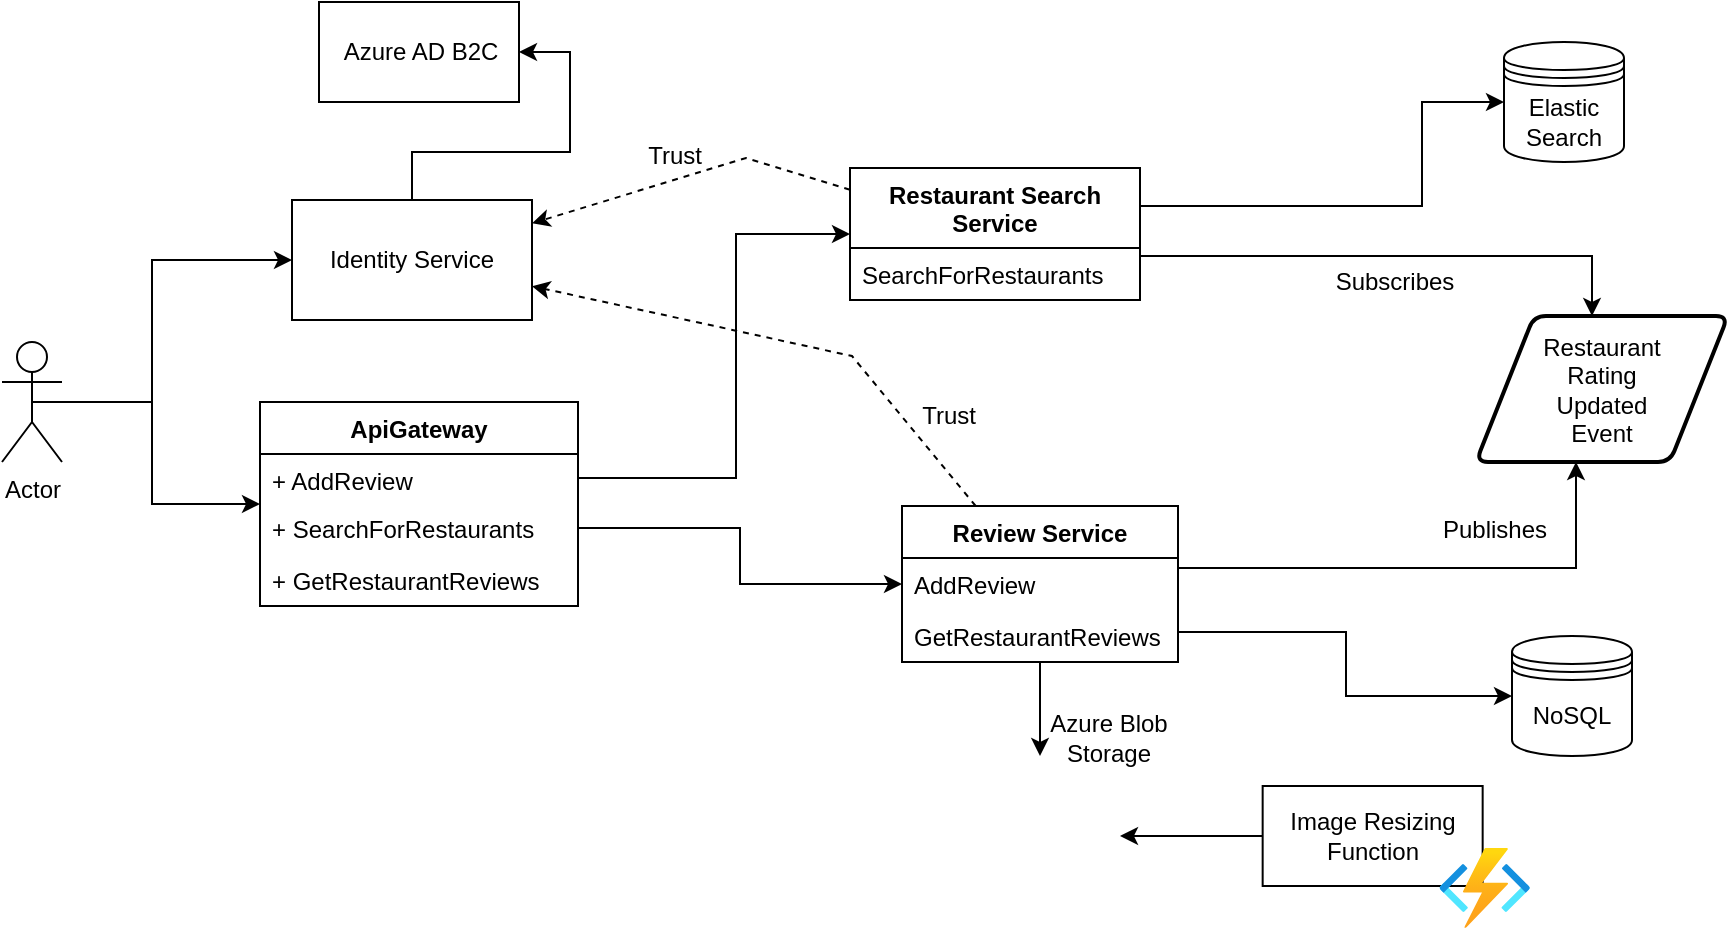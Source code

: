 <mxfile version="15.8.6" type="device"><diagram id="C5RBs43oDa-KdzZeNtuy" name="Page-1"><mxGraphModel dx="982" dy="946" grid="0" gridSize="10" guides="1" tooltips="1" connect="1" arrows="1" fold="1" page="0" pageScale="1" pageWidth="827" pageHeight="1169" math="0" shadow="0"><root><mxCell id="WIyWlLk6GJQsqaUBKTNV-0"/><mxCell id="WIyWlLk6GJQsqaUBKTNV-1" parent="WIyWlLk6GJQsqaUBKTNV-0"/><mxCell id="ZyVSjusQhYMja0uo_KOg-2" value="Azure AD B2C" style="html=1;dashed=0;whitespace=wrap;" parent="WIyWlLk6GJQsqaUBKTNV-1" vertex="1"><mxGeometry x="194.5" y="-127" width="100" height="50" as="geometry"/></mxCell><mxCell id="ZyVSjusQhYMja0uo_KOg-12" style="edgeStyle=orthogonalEdgeStyle;rounded=0;orthogonalLoop=1;jettySize=auto;html=1;exitX=0.5;exitY=0.5;exitDx=0;exitDy=0;exitPerimeter=0;" parent="WIyWlLk6GJQsqaUBKTNV-1" source="ZyVSjusQhYMja0uo_KOg-3" target="ZyVSjusQhYMja0uo_KOg-15" edge="1"><mxGeometry relative="1" as="geometry"><mxPoint x="161" y="205" as="targetPoint"/><Array as="points"><mxPoint x="111" y="73"/><mxPoint x="111" y="124"/></Array></mxGeometry></mxCell><mxCell id="ZyVSjusQhYMja0uo_KOg-13" style="edgeStyle=orthogonalEdgeStyle;rounded=0;orthogonalLoop=1;jettySize=auto;html=1;exitX=0.5;exitY=0.5;exitDx=0;exitDy=0;exitPerimeter=0;" parent="WIyWlLk6GJQsqaUBKTNV-1" source="ZyVSjusQhYMja0uo_KOg-3" target="2AmJGCTakGOzrcJNWRxJ-0" edge="1"><mxGeometry relative="1" as="geometry"><Array as="points"><mxPoint x="111" y="73"/><mxPoint x="111" y="2"/></Array></mxGeometry></mxCell><mxCell id="ZyVSjusQhYMja0uo_KOg-3" value="Actor" style="shape=umlActor;verticalLabelPosition=bottom;verticalAlign=top;html=1;outlineConnect=0;" parent="WIyWlLk6GJQsqaUBKTNV-1" vertex="1"><mxGeometry x="36" y="43" width="30" height="60" as="geometry"/></mxCell><mxCell id="ZyVSjusQhYMja0uo_KOg-15" value="ApiGateway" style="swimlane;fontStyle=1;align=center;verticalAlign=top;childLayout=stackLayout;horizontal=1;startSize=26;horizontalStack=0;resizeParent=1;resizeParentMax=0;resizeLast=0;collapsible=1;marginBottom=0;" parent="WIyWlLk6GJQsqaUBKTNV-1" vertex="1"><mxGeometry x="165" y="73" width="159" height="102" as="geometry"/></mxCell><mxCell id="ZyVSjusQhYMja0uo_KOg-18" value="+ AddReview" style="text;strokeColor=none;fillColor=none;align=left;verticalAlign=top;spacingLeft=4;spacingRight=4;overflow=hidden;rotatable=0;points=[[0,0.5],[1,0.5]];portConstraint=eastwest;fontStyle=0" parent="ZyVSjusQhYMja0uo_KOg-15" vertex="1"><mxGeometry y="26" width="159" height="24" as="geometry"/></mxCell><mxCell id="ZyVSjusQhYMja0uo_KOg-19" value="+ SearchForRestaurants" style="text;strokeColor=none;fillColor=none;align=left;verticalAlign=top;spacingLeft=4;spacingRight=4;overflow=hidden;rotatable=0;points=[[0,0.5],[1,0.5]];portConstraint=eastwest;" parent="ZyVSjusQhYMja0uo_KOg-15" vertex="1"><mxGeometry y="50" width="159" height="26" as="geometry"/></mxCell><mxCell id="ZyVSjusQhYMja0uo_KOg-73" value="+ GetRestaurantReviews" style="text;strokeColor=none;fillColor=none;align=left;verticalAlign=top;spacingLeft=4;spacingRight=4;overflow=hidden;rotatable=0;points=[[0,0.5],[1,0.5]];portConstraint=eastwest;" parent="ZyVSjusQhYMja0uo_KOg-15" vertex="1"><mxGeometry y="76" width="159" height="26" as="geometry"/></mxCell><mxCell id="ZyVSjusQhYMja0uo_KOg-24" value="Trust" style="text;html=1;align=center;verticalAlign=middle;resizable=0;points=[];autosize=1;strokeColor=none;fillColor=none;" parent="WIyWlLk6GJQsqaUBKTNV-1" vertex="1"><mxGeometry x="489" y="70" width="40" height="20" as="geometry"/></mxCell><mxCell id="2AmJGCTakGOzrcJNWRxJ-13" value="Trust" style="text;html=1;align=center;verticalAlign=middle;resizable=0;points=[];autosize=1;strokeColor=none;fillColor=none;" vertex="1" parent="WIyWlLk6GJQsqaUBKTNV-1"><mxGeometry x="352" y="-60" width="40" height="20" as="geometry"/></mxCell><mxCell id="ZyVSjusQhYMja0uo_KOg-28" value="" style="html=1;labelBackgroundColor=#ffffff;startArrow=none;startFill=0;startSize=6;endArrow=classic;endFill=1;endSize=6;jettySize=auto;orthogonalLoop=1;strokeWidth=1;dashed=1;fontSize=14;rounded=0;" parent="WIyWlLk6GJQsqaUBKTNV-1" source="2AmJGCTakGOzrcJNWRxJ-25" target="2AmJGCTakGOzrcJNWRxJ-0" edge="1"><mxGeometry width="60" height="60" relative="1" as="geometry"><mxPoint x="483" y="-29.556" as="sourcePoint"/><mxPoint x="300" y="80" as="targetPoint"/><Array as="points"><mxPoint x="408" y="-49"/></Array></mxGeometry></mxCell><mxCell id="2AmJGCTakGOzrcJNWRxJ-12" value="" style="html=1;labelBackgroundColor=#ffffff;startArrow=none;startFill=0;startSize=6;endArrow=classic;endFill=1;endSize=6;jettySize=auto;orthogonalLoop=1;strokeWidth=1;dashed=1;fontSize=14;rounded=0;" edge="1" parent="WIyWlLk6GJQsqaUBKTNV-1" source="2AmJGCTakGOzrcJNWRxJ-20" target="2AmJGCTakGOzrcJNWRxJ-0"><mxGeometry width="60" height="60" relative="1" as="geometry"><mxPoint x="523.33" y="129" as="sourcePoint"/><mxPoint x="275" y="-115.03" as="targetPoint"/><Array as="points"><mxPoint x="461" y="50"/></Array></mxGeometry></mxCell><mxCell id="ZyVSjusQhYMja0uo_KOg-57" value="" style="shape=image;html=1;verticalAlign=top;verticalLabelPosition=bottom;labelBackgroundColor=#ffffff;imageAspect=0;aspect=fixed;image=https://cdn2.iconfinder.com/data/icons/competitive-strategy-and-corporate-training/512/198_Binary_code_coding_data_document_app_development-128.png;fillColor=none;" parent="WIyWlLk6GJQsqaUBKTNV-1" vertex="1"><mxGeometry x="515" y="250" width="80" height="80" as="geometry"/></mxCell><mxCell id="ZyVSjusQhYMja0uo_KOg-59" value="Azure Blob&lt;br&gt;Storage" style="text;html=1;align=center;verticalAlign=middle;resizable=0;points=[];autosize=1;strokeColor=none;fillColor=none;" parent="WIyWlLk6GJQsqaUBKTNV-1" vertex="1"><mxGeometry x="554" y="226" width="70" height="30" as="geometry"/></mxCell><mxCell id="jEnnccGFBxhlYHND2FZQ-5" style="edgeStyle=orthogonalEdgeStyle;rounded=0;orthogonalLoop=1;jettySize=auto;html=1;" parent="WIyWlLk6GJQsqaUBKTNV-1" source="jEnnccGFBxhlYHND2FZQ-4" target="ZyVSjusQhYMja0uo_KOg-57" edge="1"><mxGeometry relative="1" as="geometry"><Array as="points"/></mxGeometry></mxCell><mxCell id="jEnnccGFBxhlYHND2FZQ-4" value="Image Resizing&lt;br&gt;Function" style="html=1;" parent="WIyWlLk6GJQsqaUBKTNV-1" vertex="1"><mxGeometry x="666.33" y="265" width="110" height="50" as="geometry"/></mxCell><mxCell id="jEnnccGFBxhlYHND2FZQ-6" value="" style="aspect=fixed;html=1;points=[];align=center;image;fontSize=12;image=img/lib/azure2/iot/Function_Apps.svg;" parent="WIyWlLk6GJQsqaUBKTNV-1" vertex="1"><mxGeometry x="754.67" y="296" width="45.33" height="40" as="geometry"/></mxCell><mxCell id="2AmJGCTakGOzrcJNWRxJ-1" style="edgeStyle=orthogonalEdgeStyle;rounded=0;orthogonalLoop=1;jettySize=auto;html=1;" edge="1" parent="WIyWlLk6GJQsqaUBKTNV-1" source="2AmJGCTakGOzrcJNWRxJ-0" target="ZyVSjusQhYMja0uo_KOg-2"><mxGeometry relative="1" as="geometry"><Array as="points"><mxPoint x="241" y="-52"/><mxPoint x="320" y="-52"/><mxPoint x="320" y="-102"/></Array></mxGeometry></mxCell><mxCell id="2AmJGCTakGOzrcJNWRxJ-0" value="Identity Service" style="whiteSpace=wrap;html=1;" vertex="1" parent="WIyWlLk6GJQsqaUBKTNV-1"><mxGeometry x="181" y="-28" width="120" height="60" as="geometry"/></mxCell><mxCell id="2AmJGCTakGOzrcJNWRxJ-7" style="edgeStyle=orthogonalEdgeStyle;rounded=0;orthogonalLoop=1;jettySize=auto;html=1;" edge="1" parent="WIyWlLk6GJQsqaUBKTNV-1" source="2AmJGCTakGOzrcJNWRxJ-20" target="2AmJGCTakGOzrcJNWRxJ-5"><mxGeometry relative="1" as="geometry"><mxPoint x="607" y="159" as="sourcePoint"/><Array as="points"><mxPoint x="708" y="188"/><mxPoint x="708" y="220"/></Array></mxGeometry></mxCell><mxCell id="2AmJGCTakGOzrcJNWRxJ-9" style="edgeStyle=orthogonalEdgeStyle;rounded=0;orthogonalLoop=1;jettySize=auto;html=1;" edge="1" parent="WIyWlLk6GJQsqaUBKTNV-1" source="2AmJGCTakGOzrcJNWRxJ-20" target="ZyVSjusQhYMja0uo_KOg-57"><mxGeometry relative="1" as="geometry"><mxPoint x="547" y="189" as="sourcePoint"/></mxGeometry></mxCell><mxCell id="2AmJGCTakGOzrcJNWRxJ-16" style="edgeStyle=orthogonalEdgeStyle;rounded=0;orthogonalLoop=1;jettySize=auto;html=1;" edge="1" parent="WIyWlLk6GJQsqaUBKTNV-1" source="2AmJGCTakGOzrcJNWRxJ-20" target="2AmJGCTakGOzrcJNWRxJ-15"><mxGeometry relative="1" as="geometry"><mxPoint x="607" y="173" as="sourcePoint"/><Array as="points"><mxPoint x="823" y="156"/></Array></mxGeometry></mxCell><mxCell id="2AmJGCTakGOzrcJNWRxJ-6" style="edgeStyle=orthogonalEdgeStyle;rounded=0;orthogonalLoop=1;jettySize=auto;html=1;" edge="1" parent="WIyWlLk6GJQsqaUBKTNV-1" source="2AmJGCTakGOzrcJNWRxJ-25" target="2AmJGCTakGOzrcJNWRxJ-4"><mxGeometry relative="1" as="geometry"><mxPoint x="603" y="-14" as="sourcePoint"/><Array as="points"><mxPoint x="746" y="-25"/></Array></mxGeometry></mxCell><mxCell id="2AmJGCTakGOzrcJNWRxJ-18" style="edgeStyle=orthogonalEdgeStyle;rounded=0;orthogonalLoop=1;jettySize=auto;html=1;" edge="1" parent="WIyWlLk6GJQsqaUBKTNV-1" source="2AmJGCTakGOzrcJNWRxJ-25" target="2AmJGCTakGOzrcJNWRxJ-15"><mxGeometry relative="1" as="geometry"><mxPoint x="603" y="-14" as="sourcePoint"/><Array as="points"><mxPoint x="831"/></Array></mxGeometry></mxCell><mxCell id="2AmJGCTakGOzrcJNWRxJ-4" value="Elastic&lt;br&gt;Search" style="shape=datastore;whiteSpace=wrap;html=1;" vertex="1" parent="WIyWlLk6GJQsqaUBKTNV-1"><mxGeometry x="787" y="-107" width="60" height="60" as="geometry"/></mxCell><mxCell id="2AmJGCTakGOzrcJNWRxJ-5" value="NoSQL" style="shape=datastore;whiteSpace=wrap;html=1;" vertex="1" parent="WIyWlLk6GJQsqaUBKTNV-1"><mxGeometry x="791" y="190" width="60" height="60" as="geometry"/></mxCell><mxCell id="2AmJGCTakGOzrcJNWRxJ-10" style="edgeStyle=orthogonalEdgeStyle;rounded=0;orthogonalLoop=1;jettySize=auto;html=1;" edge="1" parent="WIyWlLk6GJQsqaUBKTNV-1" source="ZyVSjusQhYMja0uo_KOg-19" target="2AmJGCTakGOzrcJNWRxJ-20"><mxGeometry relative="1" as="geometry"><mxPoint x="487" y="159" as="targetPoint"/></mxGeometry></mxCell><mxCell id="2AmJGCTakGOzrcJNWRxJ-11" style="edgeStyle=orthogonalEdgeStyle;rounded=0;orthogonalLoop=1;jettySize=auto;html=1;" edge="1" parent="WIyWlLk6GJQsqaUBKTNV-1" source="ZyVSjusQhYMja0uo_KOg-18" target="2AmJGCTakGOzrcJNWRxJ-25"><mxGeometry relative="1" as="geometry"><mxPoint x="483" y="-14" as="targetPoint"/><Array as="points"><mxPoint x="403" y="111"/><mxPoint x="403" y="-11"/></Array></mxGeometry></mxCell><mxCell id="2AmJGCTakGOzrcJNWRxJ-15" value="Restaurant&lt;br&gt;Rating&lt;br&gt;Updated&lt;br&gt;Event" style="shape=parallelogram;html=1;strokeWidth=2;perimeter=parallelogramPerimeter;whiteSpace=wrap;rounded=1;arcSize=12;size=0.23;" vertex="1" parent="WIyWlLk6GJQsqaUBKTNV-1"><mxGeometry x="773" y="30" width="126" height="73" as="geometry"/></mxCell><mxCell id="2AmJGCTakGOzrcJNWRxJ-17" value="Publishes" style="text;html=1;align=center;verticalAlign=middle;resizable=0;points=[];autosize=1;strokeColor=none;fillColor=none;" vertex="1" parent="WIyWlLk6GJQsqaUBKTNV-1"><mxGeometry x="751" y="128" width="62" height="18" as="geometry"/></mxCell><mxCell id="2AmJGCTakGOzrcJNWRxJ-19" value="Subscribes" style="text;html=1;align=center;verticalAlign=middle;resizable=0;points=[];autosize=1;strokeColor=none;fillColor=none;" vertex="1" parent="WIyWlLk6GJQsqaUBKTNV-1"><mxGeometry x="697" y="4" width="69" height="18" as="geometry"/></mxCell><mxCell id="2AmJGCTakGOzrcJNWRxJ-20" value="Review Service" style="swimlane;fontStyle=1;align=center;verticalAlign=top;childLayout=stackLayout;horizontal=1;startSize=26;horizontalStack=0;resizeParent=1;resizeParentMax=0;resizeLast=0;collapsible=1;marginBottom=0;" vertex="1" parent="WIyWlLk6GJQsqaUBKTNV-1"><mxGeometry x="486" y="125" width="138" height="78" as="geometry"/></mxCell><mxCell id="2AmJGCTakGOzrcJNWRxJ-23" value="AddReview" style="text;strokeColor=none;fillColor=none;align=left;verticalAlign=top;spacingLeft=4;spacingRight=4;overflow=hidden;rotatable=0;points=[[0,0.5],[1,0.5]];portConstraint=eastwest;" vertex="1" parent="2AmJGCTakGOzrcJNWRxJ-20"><mxGeometry y="26" width="138" height="26" as="geometry"/></mxCell><mxCell id="2AmJGCTakGOzrcJNWRxJ-24" value="GetRestaurantReviews" style="text;strokeColor=none;fillColor=none;align=left;verticalAlign=top;spacingLeft=4;spacingRight=4;overflow=hidden;rotatable=0;points=[[0,0.5],[1,0.5]];portConstraint=eastwest;" vertex="1" parent="2AmJGCTakGOzrcJNWRxJ-20"><mxGeometry y="52" width="138" height="26" as="geometry"/></mxCell><mxCell id="2AmJGCTakGOzrcJNWRxJ-25" value="Restaurant Search&#10;Service" style="swimlane;fontStyle=1;align=center;verticalAlign=top;childLayout=stackLayout;horizontal=1;startSize=40;horizontalStack=0;resizeParent=1;resizeParentMax=0;resizeLast=0;collapsible=1;marginBottom=0;" vertex="1" parent="WIyWlLk6GJQsqaUBKTNV-1"><mxGeometry x="460" y="-44" width="145" height="66" as="geometry"/></mxCell><mxCell id="2AmJGCTakGOzrcJNWRxJ-28" value="SearchForRestaurants" style="text;strokeColor=none;fillColor=none;align=left;verticalAlign=top;spacingLeft=4;spacingRight=4;overflow=hidden;rotatable=0;points=[[0,0.5],[1,0.5]];portConstraint=eastwest;" vertex="1" parent="2AmJGCTakGOzrcJNWRxJ-25"><mxGeometry y="40" width="145" height="26" as="geometry"/></mxCell></root></mxGraphModel></diagram></mxfile>